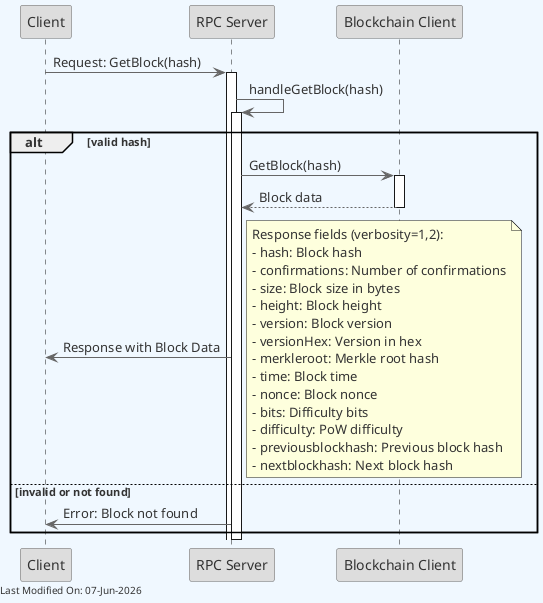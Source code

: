 @startuml
skinparam backgroundColor #F0F8FF
skinparam defaultFontColor #333333
skinparam arrowColor #666666

' Define borders for all elements
skinparam entity {
  BorderColor #666666
  BackgroundColor #DDDDDD
}

skinparam control {
  BorderColor #666666
  BackgroundColor #DDDDDD
}

skinparam participant {
  BorderColor #666666
  BackgroundColor #DDDDDD
}



participant Client
participant "RPC Server" as RPC
participant "Blockchain Client" as Blockchain

Client -> RPC : Request: GetBlock(hash)
activate RPC

RPC -> RPC : handleGetBlock(hash)
activate RPC

alt valid hash
    RPC -> Blockchain : GetBlock(hash)
    activate Blockchain
    Blockchain --> RPC : Block data
    deactivate Blockchain

    RPC -> Client : Response with Block Data
    note right
    Response fields (verbosity=1,2):
    - hash: Block hash
    - confirmations: Number of confirmations
    - size: Block size in bytes
    - height: Block height
    - version: Block version
    - versionHex: Version in hex
    - merkleroot: Merkle root hash
    - time: Block time
    - nonce: Block nonce
    - bits: Difficulty bits
    - difficulty: PoW difficulty
    - previousblockhash: Previous block hash
    - nextblockhash: Next block hash
    end note
else invalid or not found
    RPC -> Client : Error: Block not found
end

deactivate RPC

left footer Last Modified On: %date("dd-MMM-yyyy")

@enduml
